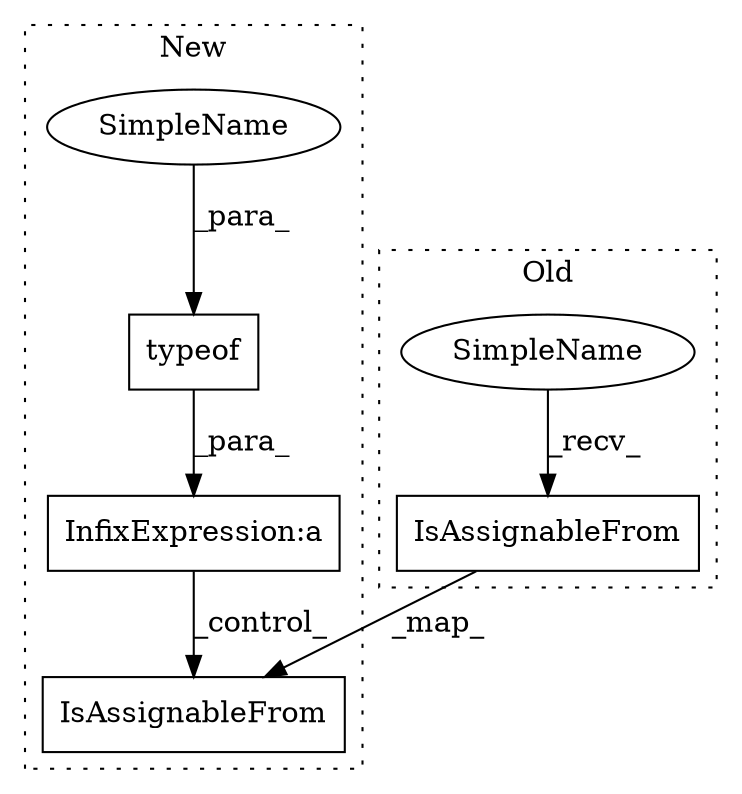 digraph G {
subgraph cluster0 {
1 [label="IsAssignableFrom" a="32" s="-1,-1" l="0,0" shape="box"];
6 [label="SimpleName" a="42" s="-1" l="0" shape="ellipse"];
label = "Old";
style="dotted";
}
subgraph cluster1 {
2 [label="IsAssignableFrom" a="32" s="-1,-1" l="0,0" shape="box"];
3 [label="InfixExpression:a" a="27" s="-1" l="0" shape="box"];
4 [label="typeof" a="32" s="-1,-1" l="0,0" shape="box"];
5 [label="SimpleName" a="42" s="-1" l="0" shape="ellipse"];
label = "New";
style="dotted";
}
1 -> 2 [label="_map_"];
3 -> 2 [label="_control_"];
4 -> 3 [label="_para_"];
5 -> 4 [label="_para_"];
6 -> 1 [label="_recv_"];
}